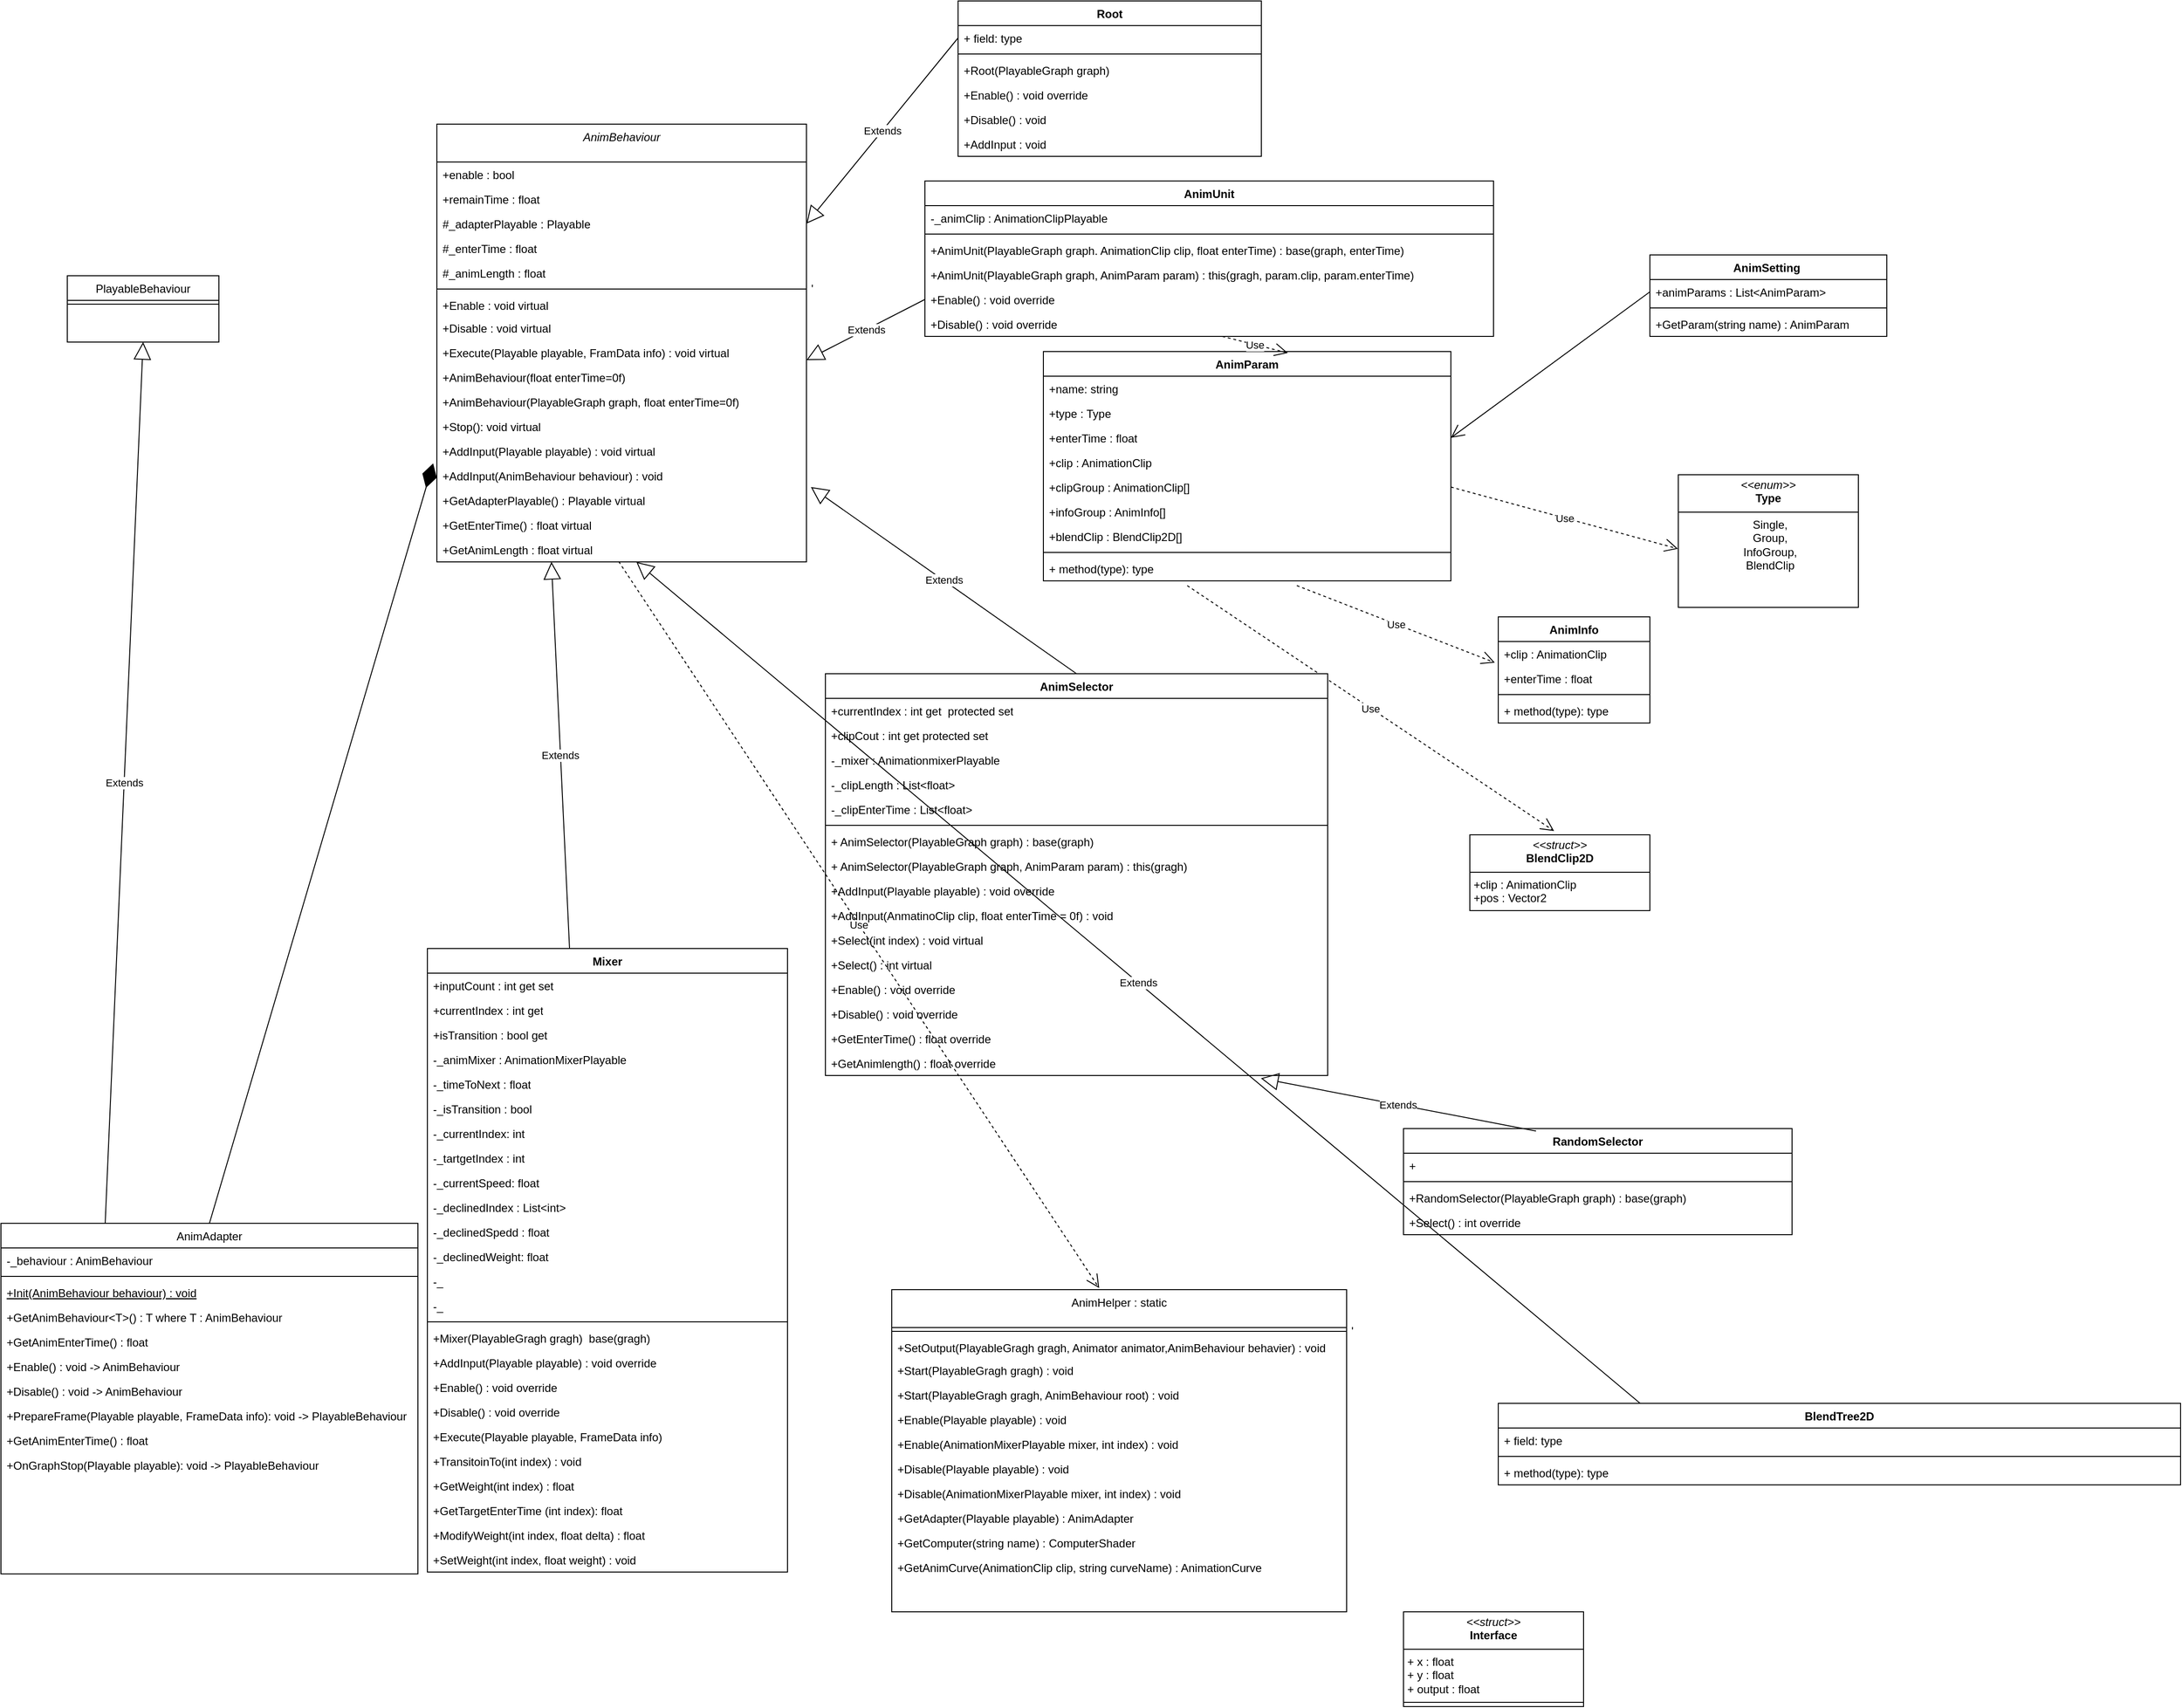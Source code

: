 <mxfile version="26.0.15">
  <diagram id="C5RBs43oDa-KdzZeNtuy" name="Page-1">
    <mxGraphModel dx="1320" dy="943" grid="1" gridSize="10" guides="1" tooltips="1" connect="1" arrows="1" fold="1" page="1" pageScale="1" pageWidth="827" pageHeight="1169" math="0" shadow="0" adaptiveColors="auto">
      <root>
        <mxCell id="WIyWlLk6GJQsqaUBKTNV-0" />
        <mxCell id="WIyWlLk6GJQsqaUBKTNV-1" parent="WIyWlLk6GJQsqaUBKTNV-0" />
        <mxCell id="zkfFHV4jXpPFQw0GAbJ--0" value="AnimBehaviour" style="swimlane;fontStyle=2;align=center;verticalAlign=top;childLayout=stackLayout;horizontal=1;startSize=40;horizontalStack=0;resizeParent=1;resizeLast=0;collapsible=1;marginBottom=0;rounded=0;shadow=0;strokeWidth=1;" parent="WIyWlLk6GJQsqaUBKTNV-1" vertex="1">
          <mxGeometry x="500" y="130" width="390" height="462" as="geometry">
            <mxRectangle x="230" y="140" width="160" height="26" as="alternateBounds" />
          </mxGeometry>
        </mxCell>
        <mxCell id="GBUYpkYhpgL8Z6kxorFF-44" value="+enable : bool" style="text;align=left;verticalAlign=top;spacingLeft=4;spacingRight=4;overflow=hidden;rotatable=0;points=[[0,0.5],[1,0.5]];portConstraint=eastwest;" parent="zkfFHV4jXpPFQw0GAbJ--0" vertex="1">
          <mxGeometry y="40" width="390" height="26" as="geometry" />
        </mxCell>
        <mxCell id="GBUYpkYhpgL8Z6kxorFF-47" value="+remainTime : float" style="text;align=left;verticalAlign=top;spacingLeft=4;spacingRight=4;overflow=hidden;rotatable=0;points=[[0,0.5],[1,0.5]];portConstraint=eastwest;" parent="zkfFHV4jXpPFQw0GAbJ--0" vertex="1">
          <mxGeometry y="66" width="390" height="26" as="geometry" />
        </mxCell>
        <mxCell id="GBUYpkYhpgL8Z6kxorFF-51" value="#_adapterPlayable : Playable" style="text;align=left;verticalAlign=top;spacingLeft=4;spacingRight=4;overflow=hidden;rotatable=0;points=[[0,0.5],[1,0.5]];portConstraint=eastwest;" parent="zkfFHV4jXpPFQw0GAbJ--0" vertex="1">
          <mxGeometry y="92" width="390" height="26" as="geometry" />
        </mxCell>
        <mxCell id="GBUYpkYhpgL8Z6kxorFF-52" value="#_enterTime : float" style="text;align=left;verticalAlign=top;spacingLeft=4;spacingRight=4;overflow=hidden;rotatable=0;points=[[0,0.5],[1,0.5]];portConstraint=eastwest;" parent="zkfFHV4jXpPFQw0GAbJ--0" vertex="1">
          <mxGeometry y="118" width="390" height="26" as="geometry" />
        </mxCell>
        <mxCell id="GBUYpkYhpgL8Z6kxorFF-53" value="#_animLength : float" style="text;align=left;verticalAlign=top;spacingLeft=4;spacingRight=4;overflow=hidden;rotatable=0;points=[[0,0.5],[1,0.5]];portConstraint=eastwest;" parent="zkfFHV4jXpPFQw0GAbJ--0" vertex="1">
          <mxGeometry y="144" width="390" height="26" as="geometry" />
        </mxCell>
        <mxCell id="zkfFHV4jXpPFQw0GAbJ--4" value="&#39;" style="line;html=1;strokeWidth=1;align=left;verticalAlign=middle;spacingTop=-1;spacingLeft=3;spacingRight=3;rotatable=0;labelPosition=right;points=[];portConstraint=eastwest;" parent="zkfFHV4jXpPFQw0GAbJ--0" vertex="1">
          <mxGeometry y="170" width="390" height="8" as="geometry" />
        </mxCell>
        <mxCell id="zkfFHV4jXpPFQw0GAbJ--5" value="+Enable : void virtual&#xa;" style="text;align=left;verticalAlign=top;spacingLeft=4;spacingRight=4;overflow=hidden;rotatable=0;points=[[0,0.5],[1,0.5]];portConstraint=eastwest;" parent="zkfFHV4jXpPFQw0GAbJ--0" vertex="1">
          <mxGeometry y="178" width="390" height="24" as="geometry" />
        </mxCell>
        <mxCell id="GBUYpkYhpgL8Z6kxorFF-0" value="+Disable : void virtual" style="text;align=left;verticalAlign=top;spacingLeft=4;spacingRight=4;overflow=hidden;rotatable=0;points=[[0,0.5],[1,0.5]];portConstraint=eastwest;" parent="zkfFHV4jXpPFQw0GAbJ--0" vertex="1">
          <mxGeometry y="202" width="390" height="26" as="geometry" />
        </mxCell>
        <mxCell id="GBUYpkYhpgL8Z6kxorFF-2" value="+Execute(Playable playable, FramData info) : void virtual" style="text;align=left;verticalAlign=top;spacingLeft=4;spacingRight=4;overflow=hidden;rotatable=0;points=[[0,0.5],[1,0.5]];portConstraint=eastwest;" parent="zkfFHV4jXpPFQw0GAbJ--0" vertex="1">
          <mxGeometry y="228" width="390" height="26" as="geometry" />
        </mxCell>
        <mxCell id="GBUYpkYhpgL8Z6kxorFF-54" value="+AnimBehaviour(float enterTime=0f)" style="text;align=left;verticalAlign=top;spacingLeft=4;spacingRight=4;overflow=hidden;rotatable=0;points=[[0,0.5],[1,0.5]];portConstraint=eastwest;" parent="zkfFHV4jXpPFQw0GAbJ--0" vertex="1">
          <mxGeometry y="254" width="390" height="26" as="geometry" />
        </mxCell>
        <mxCell id="GBUYpkYhpgL8Z6kxorFF-55" value="+AnimBehaviour(PlayableGraph graph, float enterTime=0f)" style="text;align=left;verticalAlign=top;spacingLeft=4;spacingRight=4;overflow=hidden;rotatable=0;points=[[0,0.5],[1,0.5]];portConstraint=eastwest;" parent="zkfFHV4jXpPFQw0GAbJ--0" vertex="1">
          <mxGeometry y="280" width="390" height="26" as="geometry" />
        </mxCell>
        <mxCell id="GBUYpkYhpgL8Z6kxorFF-56" value="+Stop(): void virtual" style="text;align=left;verticalAlign=top;spacingLeft=4;spacingRight=4;overflow=hidden;rotatable=0;points=[[0,0.5],[1,0.5]];portConstraint=eastwest;" parent="zkfFHV4jXpPFQw0GAbJ--0" vertex="1">
          <mxGeometry y="306" width="390" height="26" as="geometry" />
        </mxCell>
        <mxCell id="GBUYpkYhpgL8Z6kxorFF-57" value="+AddInput(Playable playable) : void virtual" style="text;align=left;verticalAlign=top;spacingLeft=4;spacingRight=4;overflow=hidden;rotatable=0;points=[[0,0.5],[1,0.5]];portConstraint=eastwest;" parent="zkfFHV4jXpPFQw0GAbJ--0" vertex="1">
          <mxGeometry y="332" width="390" height="26" as="geometry" />
        </mxCell>
        <mxCell id="GBUYpkYhpgL8Z6kxorFF-64" value="+AddInput(AnimBehaviour behaviour) : void" style="text;align=left;verticalAlign=top;spacingLeft=4;spacingRight=4;overflow=hidden;rotatable=0;points=[[0,0.5],[1,0.5]];portConstraint=eastwest;" parent="zkfFHV4jXpPFQw0GAbJ--0" vertex="1">
          <mxGeometry y="358" width="390" height="26" as="geometry" />
        </mxCell>
        <mxCell id="GBUYpkYhpgL8Z6kxorFF-58" value="+GetAdapterPlayable() : Playable virtual" style="text;align=left;verticalAlign=top;spacingLeft=4;spacingRight=4;overflow=hidden;rotatable=0;points=[[0,0.5],[1,0.5]];portConstraint=eastwest;" parent="zkfFHV4jXpPFQw0GAbJ--0" vertex="1">
          <mxGeometry y="384" width="390" height="26" as="geometry" />
        </mxCell>
        <mxCell id="GBUYpkYhpgL8Z6kxorFF-59" value="+GetEnterTime() : float virtual" style="text;align=left;verticalAlign=top;spacingLeft=4;spacingRight=4;overflow=hidden;rotatable=0;points=[[0,0.5],[1,0.5]];portConstraint=eastwest;" parent="zkfFHV4jXpPFQw0GAbJ--0" vertex="1">
          <mxGeometry y="410" width="390" height="26" as="geometry" />
        </mxCell>
        <mxCell id="GBUYpkYhpgL8Z6kxorFF-62" value="+GetAnimLength : float virtual" style="text;align=left;verticalAlign=top;spacingLeft=4;spacingRight=4;overflow=hidden;rotatable=0;points=[[0,0.5],[1,0.5]];portConstraint=eastwest;" parent="zkfFHV4jXpPFQw0GAbJ--0" vertex="1">
          <mxGeometry y="436" width="390" height="26" as="geometry" />
        </mxCell>
        <mxCell id="zkfFHV4jXpPFQw0GAbJ--6" value="AnimAdapter" style="swimlane;fontStyle=0;align=center;verticalAlign=top;childLayout=stackLayout;horizontal=1;startSize=26;horizontalStack=0;resizeParent=1;resizeLast=0;collapsible=1;marginBottom=0;rounded=0;shadow=0;strokeWidth=1;" parent="WIyWlLk6GJQsqaUBKTNV-1" vertex="1">
          <mxGeometry x="40" y="1290" width="440" height="370" as="geometry">
            <mxRectangle x="150" y="510" width="160" height="26" as="alternateBounds" />
          </mxGeometry>
        </mxCell>
        <mxCell id="zkfFHV4jXpPFQw0GAbJ--8" value="-_behaviour : AnimBehaviour" style="text;align=left;verticalAlign=top;spacingLeft=4;spacingRight=4;overflow=hidden;rotatable=0;points=[[0,0.5],[1,0.5]];portConstraint=eastwest;rounded=0;shadow=0;html=0;" parent="zkfFHV4jXpPFQw0GAbJ--6" vertex="1">
          <mxGeometry y="26" width="440" height="26" as="geometry" />
        </mxCell>
        <mxCell id="zkfFHV4jXpPFQw0GAbJ--9" value="" style="line;html=1;strokeWidth=1;align=left;verticalAlign=middle;spacingTop=-1;spacingLeft=3;spacingRight=3;rotatable=0;labelPosition=right;points=[];portConstraint=eastwest;" parent="zkfFHV4jXpPFQw0GAbJ--6" vertex="1">
          <mxGeometry y="52" width="440" height="8" as="geometry" />
        </mxCell>
        <mxCell id="zkfFHV4jXpPFQw0GAbJ--10" value="+Init(AnimBehaviour behaviour) : void" style="text;align=left;verticalAlign=top;spacingLeft=4;spacingRight=4;overflow=hidden;rotatable=0;points=[[0,0.5],[1,0.5]];portConstraint=eastwest;fontStyle=4" parent="zkfFHV4jXpPFQw0GAbJ--6" vertex="1">
          <mxGeometry y="60" width="440" height="26" as="geometry" />
        </mxCell>
        <mxCell id="zkfFHV4jXpPFQw0GAbJ--11" value="+GetAnimBehaviour&lt;T&gt;() : T where T : AnimBehaviour" style="text;align=left;verticalAlign=top;spacingLeft=4;spacingRight=4;overflow=hidden;rotatable=0;points=[[0,0.5],[1,0.5]];portConstraint=eastwest;" parent="zkfFHV4jXpPFQw0GAbJ--6" vertex="1">
          <mxGeometry y="86" width="440" height="26" as="geometry" />
        </mxCell>
        <mxCell id="GBUYpkYhpgL8Z6kxorFF-34" value="+GetAnimEnterTime() : float" style="text;align=left;verticalAlign=top;spacingLeft=4;spacingRight=4;overflow=hidden;rotatable=0;points=[[0,0.5],[1,0.5]];portConstraint=eastwest;" parent="zkfFHV4jXpPFQw0GAbJ--6" vertex="1">
          <mxGeometry y="112" width="440" height="26" as="geometry" />
        </mxCell>
        <mxCell id="GBUYpkYhpgL8Z6kxorFF-36" value="+Enable() : void -&gt; AnimBehaviour" style="text;align=left;verticalAlign=top;spacingLeft=4;spacingRight=4;overflow=hidden;rotatable=0;points=[[0,0.5],[1,0.5]];portConstraint=eastwest;" parent="zkfFHV4jXpPFQw0GAbJ--6" vertex="1">
          <mxGeometry y="138" width="440" height="26" as="geometry" />
        </mxCell>
        <mxCell id="GBUYpkYhpgL8Z6kxorFF-37" value="+Disable() : void -&gt; AnimBehaviour" style="text;align=left;verticalAlign=top;spacingLeft=4;spacingRight=4;overflow=hidden;rotatable=0;points=[[0,0.5],[1,0.5]];portConstraint=eastwest;" parent="zkfFHV4jXpPFQw0GAbJ--6" vertex="1">
          <mxGeometry y="164" width="440" height="26" as="geometry" />
        </mxCell>
        <mxCell id="GBUYpkYhpgL8Z6kxorFF-38" value="+PrepareFrame(Playable playable, FrameData info): void -&gt; PlayableBehaviour" style="text;align=left;verticalAlign=top;spacingLeft=4;spacingRight=4;overflow=hidden;rotatable=0;points=[[0,0.5],[1,0.5]];portConstraint=eastwest;" parent="zkfFHV4jXpPFQw0GAbJ--6" vertex="1">
          <mxGeometry y="190" width="440" height="26" as="geometry" />
        </mxCell>
        <mxCell id="GBUYpkYhpgL8Z6kxorFF-39" value="+GetAnimEnterTime() : float" style="text;align=left;verticalAlign=top;spacingLeft=4;spacingRight=4;overflow=hidden;rotatable=0;points=[[0,0.5],[1,0.5]];portConstraint=eastwest;" parent="zkfFHV4jXpPFQw0GAbJ--6" vertex="1">
          <mxGeometry y="216" width="440" height="26" as="geometry" />
        </mxCell>
        <mxCell id="GBUYpkYhpgL8Z6kxorFF-43" value="+OnGraphStop(Playable playable): void -&gt; PlayableBehaviour" style="text;align=left;verticalAlign=top;spacingLeft=4;spacingRight=4;overflow=hidden;rotatable=0;points=[[0,0.5],[1,0.5]];portConstraint=eastwest;" parent="zkfFHV4jXpPFQw0GAbJ--6" vertex="1">
          <mxGeometry y="242" width="440" height="26" as="geometry" />
        </mxCell>
        <mxCell id="zkfFHV4jXpPFQw0GAbJ--13" value="PlayableBehaviour" style="swimlane;fontStyle=0;align=center;verticalAlign=top;childLayout=stackLayout;horizontal=1;startSize=26;horizontalStack=0;resizeParent=1;resizeLast=0;collapsible=1;marginBottom=0;rounded=0;shadow=0;strokeWidth=1;" parent="WIyWlLk6GJQsqaUBKTNV-1" vertex="1">
          <mxGeometry x="110" y="290" width="160" height="70" as="geometry">
            <mxRectangle x="340" y="380" width="170" height="26" as="alternateBounds" />
          </mxGeometry>
        </mxCell>
        <mxCell id="zkfFHV4jXpPFQw0GAbJ--15" value="" style="line;html=1;strokeWidth=1;align=left;verticalAlign=middle;spacingTop=-1;spacingLeft=3;spacingRight=3;rotatable=0;labelPosition=right;points=[];portConstraint=eastwest;" parent="zkfFHV4jXpPFQw0GAbJ--13" vertex="1">
          <mxGeometry y="26" width="160" height="8" as="geometry" />
        </mxCell>
        <mxCell id="GBUYpkYhpgL8Z6kxorFF-8" value="Extends" style="endArrow=block;endSize=16;endFill=0;html=1;rounded=0;entryX=0.5;entryY=1;entryDx=0;entryDy=0;exitX=0.25;exitY=0;exitDx=0;exitDy=0;" parent="WIyWlLk6GJQsqaUBKTNV-1" source="zkfFHV4jXpPFQw0GAbJ--6" target="zkfFHV4jXpPFQw0GAbJ--13" edge="1">
          <mxGeometry width="160" relative="1" as="geometry">
            <mxPoint x="150" y="480" as="sourcePoint" />
            <mxPoint x="310" y="480" as="targetPoint" />
          </mxGeometry>
        </mxCell>
        <mxCell id="GBUYpkYhpgL8Z6kxorFF-71" value="AnimHelper : static" style="swimlane;fontStyle=0;align=center;verticalAlign=top;childLayout=stackLayout;horizontal=1;startSize=40;horizontalStack=0;resizeParent=1;resizeLast=0;collapsible=1;marginBottom=0;rounded=0;shadow=0;strokeWidth=1;" parent="WIyWlLk6GJQsqaUBKTNV-1" vertex="1">
          <mxGeometry x="980" y="1360" width="480" height="340" as="geometry">
            <mxRectangle x="230" y="140" width="160" height="26" as="alternateBounds" />
          </mxGeometry>
        </mxCell>
        <mxCell id="GBUYpkYhpgL8Z6kxorFF-77" value="&#39;" style="line;html=1;strokeWidth=1;align=left;verticalAlign=middle;spacingTop=-1;spacingLeft=3;spacingRight=3;rotatable=0;labelPosition=right;points=[];portConstraint=eastwest;" parent="GBUYpkYhpgL8Z6kxorFF-71" vertex="1">
          <mxGeometry y="40" width="480" height="8" as="geometry" />
        </mxCell>
        <mxCell id="GBUYpkYhpgL8Z6kxorFF-78" value="+SetOutput(PlayableGragh gragh, Animator animator,AnimBehaviour behavier) : void" style="text;align=left;verticalAlign=top;spacingLeft=4;spacingRight=4;overflow=hidden;rotatable=0;points=[[0,0.5],[1,0.5]];portConstraint=eastwest;" parent="GBUYpkYhpgL8Z6kxorFF-71" vertex="1">
          <mxGeometry y="48" width="480" height="24" as="geometry" />
        </mxCell>
        <mxCell id="GBUYpkYhpgL8Z6kxorFF-79" value="+Start(PlayableGragh gragh) : void" style="text;align=left;verticalAlign=top;spacingLeft=4;spacingRight=4;overflow=hidden;rotatable=0;points=[[0,0.5],[1,0.5]];portConstraint=eastwest;" parent="GBUYpkYhpgL8Z6kxorFF-71" vertex="1">
          <mxGeometry y="72" width="480" height="26" as="geometry" />
        </mxCell>
        <mxCell id="GBUYpkYhpgL8Z6kxorFF-80" value="+Start(PlayableGragh gragh, AnimBehaviour root) : void" style="text;align=left;verticalAlign=top;spacingLeft=4;spacingRight=4;overflow=hidden;rotatable=0;points=[[0,0.5],[1,0.5]];portConstraint=eastwest;" parent="GBUYpkYhpgL8Z6kxorFF-71" vertex="1">
          <mxGeometry y="98" width="480" height="26" as="geometry" />
        </mxCell>
        <mxCell id="GBUYpkYhpgL8Z6kxorFF-81" value="+Enable(Playable playable) : void" style="text;align=left;verticalAlign=top;spacingLeft=4;spacingRight=4;overflow=hidden;rotatable=0;points=[[0,0.5],[1,0.5]];portConstraint=eastwest;" parent="GBUYpkYhpgL8Z6kxorFF-71" vertex="1">
          <mxGeometry y="124" width="480" height="26" as="geometry" />
        </mxCell>
        <mxCell id="GBUYpkYhpgL8Z6kxorFF-82" value="+Enable(AnimationMixerPlayable mixer, int index) : void" style="text;align=left;verticalAlign=top;spacingLeft=4;spacingRight=4;overflow=hidden;rotatable=0;points=[[0,0.5],[1,0.5]];portConstraint=eastwest;" parent="GBUYpkYhpgL8Z6kxorFF-71" vertex="1">
          <mxGeometry y="150" width="480" height="26" as="geometry" />
        </mxCell>
        <mxCell id="GBUYpkYhpgL8Z6kxorFF-83" value="+Disable(Playable playable) : void" style="text;align=left;verticalAlign=top;spacingLeft=4;spacingRight=4;overflow=hidden;rotatable=0;points=[[0,0.5],[1,0.5]];portConstraint=eastwest;" parent="GBUYpkYhpgL8Z6kxorFF-71" vertex="1">
          <mxGeometry y="176" width="480" height="26" as="geometry" />
        </mxCell>
        <mxCell id="GBUYpkYhpgL8Z6kxorFF-84" value="+Disable(AnimationMixerPlayable mixer, int index) : void" style="text;align=left;verticalAlign=top;spacingLeft=4;spacingRight=4;overflow=hidden;rotatable=0;points=[[0,0.5],[1,0.5]];portConstraint=eastwest;" parent="GBUYpkYhpgL8Z6kxorFF-71" vertex="1">
          <mxGeometry y="202" width="480" height="26" as="geometry" />
        </mxCell>
        <mxCell id="GBUYpkYhpgL8Z6kxorFF-85" value="+GetAdapter(Playable playable) : AnimAdapter" style="text;align=left;verticalAlign=top;spacingLeft=4;spacingRight=4;overflow=hidden;rotatable=0;points=[[0,0.5],[1,0.5]];portConstraint=eastwest;" parent="GBUYpkYhpgL8Z6kxorFF-71" vertex="1">
          <mxGeometry y="228" width="480" height="26" as="geometry" />
        </mxCell>
        <mxCell id="GBUYpkYhpgL8Z6kxorFF-86" value="+GetComputer(string name) : ComputerShader" style="text;align=left;verticalAlign=top;spacingLeft=4;spacingRight=4;overflow=hidden;rotatable=0;points=[[0,0.5],[1,0.5]];portConstraint=eastwest;" parent="GBUYpkYhpgL8Z6kxorFF-71" vertex="1">
          <mxGeometry y="254" width="480" height="26" as="geometry" />
        </mxCell>
        <mxCell id="GBUYpkYhpgL8Z6kxorFF-87" value="+GetAnimCurve(AnimationClip clip, string curveName) : AnimationCurve" style="text;align=left;verticalAlign=top;spacingLeft=4;spacingRight=4;overflow=hidden;rotatable=0;points=[[0,0.5],[1,0.5]];portConstraint=eastwest;" parent="GBUYpkYhpgL8Z6kxorFF-71" vertex="1">
          <mxGeometry y="280" width="480" height="26" as="geometry" />
        </mxCell>
        <mxCell id="GBUYpkYhpgL8Z6kxorFF-89" value="Use" style="endArrow=open;endSize=12;dashed=1;html=1;rounded=0;entryX=0.456;entryY=-0.005;entryDx=0;entryDy=0;entryPerimeter=0;exitX=0.492;exitY=0.984;exitDx=0;exitDy=0;exitPerimeter=0;" parent="WIyWlLk6GJQsqaUBKTNV-1" source="GBUYpkYhpgL8Z6kxorFF-62" target="GBUYpkYhpgL8Z6kxorFF-71" edge="1">
          <mxGeometry width="160" relative="1" as="geometry">
            <mxPoint x="700" y="610" as="sourcePoint" />
            <mxPoint x="860" y="610" as="targetPoint" />
          </mxGeometry>
        </mxCell>
        <mxCell id="GBUYpkYhpgL8Z6kxorFF-92" value="Root" style="swimlane;fontStyle=1;align=center;verticalAlign=top;childLayout=stackLayout;horizontal=1;startSize=26;horizontalStack=0;resizeParent=1;resizeParentMax=0;resizeLast=0;collapsible=1;marginBottom=0;whiteSpace=wrap;html=1;" parent="WIyWlLk6GJQsqaUBKTNV-1" vertex="1">
          <mxGeometry x="1050" width="320" height="164" as="geometry" />
        </mxCell>
        <mxCell id="GBUYpkYhpgL8Z6kxorFF-93" value="+ field: type" style="text;strokeColor=none;fillColor=none;align=left;verticalAlign=top;spacingLeft=4;spacingRight=4;overflow=hidden;rotatable=0;points=[[0,0.5],[1,0.5]];portConstraint=eastwest;whiteSpace=wrap;html=1;" parent="GBUYpkYhpgL8Z6kxorFF-92" vertex="1">
          <mxGeometry y="26" width="320" height="26" as="geometry" />
        </mxCell>
        <mxCell id="GBUYpkYhpgL8Z6kxorFF-94" value="" style="line;strokeWidth=1;fillColor=none;align=left;verticalAlign=middle;spacingTop=-1;spacingLeft=3;spacingRight=3;rotatable=0;labelPosition=right;points=[];portConstraint=eastwest;strokeColor=inherit;" parent="GBUYpkYhpgL8Z6kxorFF-92" vertex="1">
          <mxGeometry y="52" width="320" height="8" as="geometry" />
        </mxCell>
        <mxCell id="GBUYpkYhpgL8Z6kxorFF-95" value="+Root(PlayableGraph graph)" style="text;strokeColor=none;fillColor=none;align=left;verticalAlign=top;spacingLeft=4;spacingRight=4;overflow=hidden;rotatable=0;points=[[0,0.5],[1,0.5]];portConstraint=eastwest;whiteSpace=wrap;html=1;" parent="GBUYpkYhpgL8Z6kxorFF-92" vertex="1">
          <mxGeometry y="60" width="320" height="26" as="geometry" />
        </mxCell>
        <mxCell id="GBUYpkYhpgL8Z6kxorFF-97" value="+Enable() : void override" style="text;strokeColor=none;fillColor=none;align=left;verticalAlign=top;spacingLeft=4;spacingRight=4;overflow=hidden;rotatable=0;points=[[0,0.5],[1,0.5]];portConstraint=eastwest;whiteSpace=wrap;html=1;" parent="GBUYpkYhpgL8Z6kxorFF-92" vertex="1">
          <mxGeometry y="86" width="320" height="26" as="geometry" />
        </mxCell>
        <mxCell id="GBUYpkYhpgL8Z6kxorFF-98" value="+Disable() : void" style="text;strokeColor=none;fillColor=none;align=left;verticalAlign=top;spacingLeft=4;spacingRight=4;overflow=hidden;rotatable=0;points=[[0,0.5],[1,0.5]];portConstraint=eastwest;whiteSpace=wrap;html=1;" parent="GBUYpkYhpgL8Z6kxorFF-92" vertex="1">
          <mxGeometry y="112" width="320" height="26" as="geometry" />
        </mxCell>
        <mxCell id="GBUYpkYhpgL8Z6kxorFF-100" value="+AddInput : void" style="text;strokeColor=none;fillColor=none;align=left;verticalAlign=top;spacingLeft=4;spacingRight=4;overflow=hidden;rotatable=0;points=[[0,0.5],[1,0.5]];portConstraint=eastwest;whiteSpace=wrap;html=1;" parent="GBUYpkYhpgL8Z6kxorFF-92" vertex="1">
          <mxGeometry y="138" width="320" height="26" as="geometry" />
        </mxCell>
        <mxCell id="GBUYpkYhpgL8Z6kxorFF-96" value="Extends" style="endArrow=block;endSize=16;endFill=0;html=1;rounded=0;entryX=1;entryY=0.5;entryDx=0;entryDy=0;exitX=0;exitY=0.5;exitDx=0;exitDy=0;" parent="WIyWlLk6GJQsqaUBKTNV-1" source="GBUYpkYhpgL8Z6kxorFF-93" target="GBUYpkYhpgL8Z6kxorFF-51" edge="1">
          <mxGeometry width="160" relative="1" as="geometry">
            <mxPoint x="1140" y="290" as="sourcePoint" />
            <mxPoint x="1300" y="290" as="targetPoint" />
          </mxGeometry>
        </mxCell>
        <mxCell id="GBUYpkYhpgL8Z6kxorFF-101" value="AnimUnit" style="swimlane;fontStyle=1;align=center;verticalAlign=top;childLayout=stackLayout;horizontal=1;startSize=26;horizontalStack=0;resizeParent=1;resizeParentMax=0;resizeLast=0;collapsible=1;marginBottom=0;whiteSpace=wrap;html=1;" parent="WIyWlLk6GJQsqaUBKTNV-1" vertex="1">
          <mxGeometry x="1015" y="190" width="600" height="164" as="geometry" />
        </mxCell>
        <mxCell id="GBUYpkYhpgL8Z6kxorFF-102" value="-_animClip : AnimationClipPlayable" style="text;strokeColor=none;fillColor=none;align=left;verticalAlign=top;spacingLeft=4;spacingRight=4;overflow=hidden;rotatable=0;points=[[0,0.5],[1,0.5]];portConstraint=eastwest;whiteSpace=wrap;html=1;" parent="GBUYpkYhpgL8Z6kxorFF-101" vertex="1">
          <mxGeometry y="26" width="600" height="26" as="geometry" />
        </mxCell>
        <mxCell id="GBUYpkYhpgL8Z6kxorFF-103" value="" style="line;strokeWidth=1;fillColor=none;align=left;verticalAlign=middle;spacingTop=-1;spacingLeft=3;spacingRight=3;rotatable=0;labelPosition=right;points=[];portConstraint=eastwest;strokeColor=inherit;" parent="GBUYpkYhpgL8Z6kxorFF-101" vertex="1">
          <mxGeometry y="52" width="600" height="8" as="geometry" />
        </mxCell>
        <mxCell id="GBUYpkYhpgL8Z6kxorFF-104" value="+AnimUnit(PlayableGraph graph. AnimationClip clip, float enterTime) : base(graph, enterTime)" style="text;strokeColor=none;fillColor=none;align=left;verticalAlign=top;spacingLeft=4;spacingRight=4;overflow=hidden;rotatable=0;points=[[0,0.5],[1,0.5]];portConstraint=eastwest;whiteSpace=wrap;html=1;" parent="GBUYpkYhpgL8Z6kxorFF-101" vertex="1">
          <mxGeometry y="60" width="600" height="26" as="geometry" />
        </mxCell>
        <mxCell id="GBUYpkYhpgL8Z6kxorFF-106" value="+AnimUnit(PlayableGraph graph, AnimParam param) : this(gragh, param.clip, param.enterTime)" style="text;strokeColor=none;fillColor=none;align=left;verticalAlign=top;spacingLeft=4;spacingRight=4;overflow=hidden;rotatable=0;points=[[0,0.5],[1,0.5]];portConstraint=eastwest;whiteSpace=wrap;html=1;" parent="GBUYpkYhpgL8Z6kxorFF-101" vertex="1">
          <mxGeometry y="86" width="600" height="26" as="geometry" />
        </mxCell>
        <mxCell id="GBUYpkYhpgL8Z6kxorFF-107" value="+Enable() : void override" style="text;strokeColor=none;fillColor=none;align=left;verticalAlign=top;spacingLeft=4;spacingRight=4;overflow=hidden;rotatable=0;points=[[0,0.5],[1,0.5]];portConstraint=eastwest;whiteSpace=wrap;html=1;" parent="GBUYpkYhpgL8Z6kxorFF-101" vertex="1">
          <mxGeometry y="112" width="600" height="26" as="geometry" />
        </mxCell>
        <mxCell id="GBUYpkYhpgL8Z6kxorFF-108" value="+Disable() : void override" style="text;strokeColor=none;fillColor=none;align=left;verticalAlign=top;spacingLeft=4;spacingRight=4;overflow=hidden;rotatable=0;points=[[0,0.5],[1,0.5]];portConstraint=eastwest;whiteSpace=wrap;html=1;" parent="GBUYpkYhpgL8Z6kxorFF-101" vertex="1">
          <mxGeometry y="138" width="600" height="26" as="geometry" />
        </mxCell>
        <mxCell id="GBUYpkYhpgL8Z6kxorFF-105" value="Extends" style="endArrow=block;endSize=16;endFill=0;html=1;rounded=0;entryX=1;entryY=0.5;entryDx=0;entryDy=0;exitX=0;exitY=0.5;exitDx=0;exitDy=0;" parent="WIyWlLk6GJQsqaUBKTNV-1" source="GBUYpkYhpgL8Z6kxorFF-107" edge="1">
          <mxGeometry width="160" relative="1" as="geometry">
            <mxPoint x="1076.0" y="415.0" as="sourcePoint" />
            <mxPoint x="890" y="379.0" as="targetPoint" />
          </mxGeometry>
        </mxCell>
        <mxCell id="GBUYpkYhpgL8Z6kxorFF-109" value="AnimParam" style="swimlane;fontStyle=1;align=center;verticalAlign=top;childLayout=stackLayout;horizontal=1;startSize=26;horizontalStack=0;resizeParent=1;resizeParentMax=0;resizeLast=0;collapsible=1;marginBottom=0;whiteSpace=wrap;html=1;" parent="WIyWlLk6GJQsqaUBKTNV-1" vertex="1">
          <mxGeometry x="1140" y="370" width="430" height="242" as="geometry" />
        </mxCell>
        <mxCell id="GBUYpkYhpgL8Z6kxorFF-110" value="+name: string" style="text;strokeColor=none;fillColor=none;align=left;verticalAlign=top;spacingLeft=4;spacingRight=4;overflow=hidden;rotatable=0;points=[[0,0.5],[1,0.5]];portConstraint=eastwest;whiteSpace=wrap;html=1;" parent="GBUYpkYhpgL8Z6kxorFF-109" vertex="1">
          <mxGeometry y="26" width="430" height="26" as="geometry" />
        </mxCell>
        <mxCell id="GBUYpkYhpgL8Z6kxorFF-113" value="+type : Type" style="text;strokeColor=none;fillColor=none;align=left;verticalAlign=top;spacingLeft=4;spacingRight=4;overflow=hidden;rotatable=0;points=[[0,0.5],[1,0.5]];portConstraint=eastwest;whiteSpace=wrap;html=1;" parent="GBUYpkYhpgL8Z6kxorFF-109" vertex="1">
          <mxGeometry y="52" width="430" height="26" as="geometry" />
        </mxCell>
        <mxCell id="GBUYpkYhpgL8Z6kxorFF-114" value="+enterTime : float" style="text;strokeColor=none;fillColor=none;align=left;verticalAlign=top;spacingLeft=4;spacingRight=4;overflow=hidden;rotatable=0;points=[[0,0.5],[1,0.5]];portConstraint=eastwest;whiteSpace=wrap;html=1;" parent="GBUYpkYhpgL8Z6kxorFF-109" vertex="1">
          <mxGeometry y="78" width="430" height="26" as="geometry" />
        </mxCell>
        <mxCell id="GBUYpkYhpgL8Z6kxorFF-115" value="+clip : AnimationClip" style="text;strokeColor=none;fillColor=none;align=left;verticalAlign=top;spacingLeft=4;spacingRight=4;overflow=hidden;rotatable=0;points=[[0,0.5],[1,0.5]];portConstraint=eastwest;whiteSpace=wrap;html=1;" parent="GBUYpkYhpgL8Z6kxorFF-109" vertex="1">
          <mxGeometry y="104" width="430" height="26" as="geometry" />
        </mxCell>
        <mxCell id="GBUYpkYhpgL8Z6kxorFF-118" value="+clipGroup : AnimationClip[]" style="text;strokeColor=none;fillColor=none;align=left;verticalAlign=top;spacingLeft=4;spacingRight=4;overflow=hidden;rotatable=0;points=[[0,0.5],[1,0.5]];portConstraint=eastwest;whiteSpace=wrap;html=1;" parent="GBUYpkYhpgL8Z6kxorFF-109" vertex="1">
          <mxGeometry y="130" width="430" height="26" as="geometry" />
        </mxCell>
        <mxCell id="GBUYpkYhpgL8Z6kxorFF-119" value="+infoGroup : AnimInfo[]" style="text;strokeColor=none;fillColor=none;align=left;verticalAlign=top;spacingLeft=4;spacingRight=4;overflow=hidden;rotatable=0;points=[[0,0.5],[1,0.5]];portConstraint=eastwest;whiteSpace=wrap;html=1;" parent="GBUYpkYhpgL8Z6kxorFF-109" vertex="1">
          <mxGeometry y="156" width="430" height="26" as="geometry" />
        </mxCell>
        <mxCell id="GBUYpkYhpgL8Z6kxorFF-121" value="+blendClip : BlendClip2D[]" style="text;strokeColor=none;fillColor=none;align=left;verticalAlign=top;spacingLeft=4;spacingRight=4;overflow=hidden;rotatable=0;points=[[0,0.5],[1,0.5]];portConstraint=eastwest;whiteSpace=wrap;html=1;" parent="GBUYpkYhpgL8Z6kxorFF-109" vertex="1">
          <mxGeometry y="182" width="430" height="26" as="geometry" />
        </mxCell>
        <mxCell id="GBUYpkYhpgL8Z6kxorFF-111" value="" style="line;strokeWidth=1;fillColor=none;align=left;verticalAlign=middle;spacingTop=-1;spacingLeft=3;spacingRight=3;rotatable=0;labelPosition=right;points=[];portConstraint=eastwest;strokeColor=inherit;" parent="GBUYpkYhpgL8Z6kxorFF-109" vertex="1">
          <mxGeometry y="208" width="430" height="8" as="geometry" />
        </mxCell>
        <mxCell id="GBUYpkYhpgL8Z6kxorFF-112" value="+ method(type): type" style="text;strokeColor=none;fillColor=none;align=left;verticalAlign=top;spacingLeft=4;spacingRight=4;overflow=hidden;rotatable=0;points=[[0,0.5],[1,0.5]];portConstraint=eastwest;whiteSpace=wrap;html=1;" parent="GBUYpkYhpgL8Z6kxorFF-109" vertex="1">
          <mxGeometry y="216" width="430" height="26" as="geometry" />
        </mxCell>
        <mxCell id="GBUYpkYhpgL8Z6kxorFF-122" value="Use" style="endArrow=open;endSize=12;dashed=1;html=1;rounded=0;entryX=0.6;entryY=0.006;entryDx=0;entryDy=0;entryPerimeter=0;exitX=0.523;exitY=1;exitDx=0;exitDy=0;exitPerimeter=0;" parent="WIyWlLk6GJQsqaUBKTNV-1" source="GBUYpkYhpgL8Z6kxorFF-108" target="GBUYpkYhpgL8Z6kxorFF-109" edge="1">
          <mxGeometry width="160" relative="1" as="geometry">
            <mxPoint x="1360" y="530" as="sourcePoint" />
            <mxPoint x="1540" y="760" as="targetPoint" />
          </mxGeometry>
        </mxCell>
        <mxCell id="GBUYpkYhpgL8Z6kxorFF-123" value="" style="endArrow=diamondThin;endFill=1;endSize=24;html=1;rounded=0;entryX=-0.01;entryY=0;entryDx=0;entryDy=0;entryPerimeter=0;exitX=0.5;exitY=0;exitDx=0;exitDy=0;" parent="WIyWlLk6GJQsqaUBKTNV-1" source="zkfFHV4jXpPFQw0GAbJ--6" target="GBUYpkYhpgL8Z6kxorFF-64" edge="1">
          <mxGeometry width="160" relative="1" as="geometry">
            <mxPoint x="280" y="1230" as="sourcePoint" />
            <mxPoint x="440" y="1230" as="targetPoint" />
          </mxGeometry>
        </mxCell>
        <mxCell id="GBUYpkYhpgL8Z6kxorFF-133" value="&lt;p style=&quot;margin:0px;margin-top:4px;text-align:center;&quot;&gt;&lt;i&gt;&amp;lt;&amp;lt;enum&amp;gt;&amp;gt;&lt;/i&gt;&lt;br&gt;&lt;b&gt;Type&lt;/b&gt;&lt;/p&gt;&lt;hr size=&quot;1&quot; style=&quot;border-style:solid;&quot;&gt;&lt;p style=&quot;text-align: center; margin: 0px 0px 0px 4px;&quot;&gt;Single,&lt;/p&gt;&lt;p style=&quot;text-align: center; margin: 0px 0px 0px 4px;&quot;&gt;Group,&lt;/p&gt;&lt;p style=&quot;text-align: center; margin: 0px 0px 0px 4px;&quot;&gt;InfoGroup,&lt;/p&gt;&lt;p style=&quot;text-align: center; margin: 0px 0px 0px 4px;&quot;&gt;BlendClip&lt;/p&gt;" style="verticalAlign=top;align=left;overflow=fill;html=1;whiteSpace=wrap;" parent="WIyWlLk6GJQsqaUBKTNV-1" vertex="1">
          <mxGeometry x="1810" y="500" width="190" height="140" as="geometry" />
        </mxCell>
        <mxCell id="GBUYpkYhpgL8Z6kxorFF-134" value="Use" style="endArrow=open;endSize=12;dashed=1;html=1;rounded=0;entryX=-0.002;entryY=0.558;entryDx=0;entryDy=0;entryPerimeter=0;exitX=1;exitY=0.5;exitDx=0;exitDy=0;" parent="WIyWlLk6GJQsqaUBKTNV-1" target="GBUYpkYhpgL8Z6kxorFF-133" edge="1" source="GBUYpkYhpgL8Z6kxorFF-118">
          <mxGeometry width="160" relative="1" as="geometry">
            <mxPoint x="1510" y="780" as="sourcePoint" />
            <mxPoint x="1670" y="780" as="targetPoint" />
          </mxGeometry>
        </mxCell>
        <mxCell id="GBUYpkYhpgL8Z6kxorFF-139" value="AnimInfo" style="swimlane;fontStyle=1;align=center;verticalAlign=top;childLayout=stackLayout;horizontal=1;startSize=26;horizontalStack=0;resizeParent=1;resizeParentMax=0;resizeLast=0;collapsible=1;marginBottom=0;whiteSpace=wrap;html=1;" parent="WIyWlLk6GJQsqaUBKTNV-1" vertex="1">
          <mxGeometry x="1620" y="650" width="160" height="112" as="geometry" />
        </mxCell>
        <mxCell id="GBUYpkYhpgL8Z6kxorFF-140" value="+clip : AnimationClip" style="text;strokeColor=none;fillColor=none;align=left;verticalAlign=top;spacingLeft=4;spacingRight=4;overflow=hidden;rotatable=0;points=[[0,0.5],[1,0.5]];portConstraint=eastwest;whiteSpace=wrap;html=1;" parent="GBUYpkYhpgL8Z6kxorFF-139" vertex="1">
          <mxGeometry y="26" width="160" height="26" as="geometry" />
        </mxCell>
        <mxCell id="GBUYpkYhpgL8Z6kxorFF-143" value="+enterTime : float" style="text;strokeColor=none;fillColor=none;align=left;verticalAlign=top;spacingLeft=4;spacingRight=4;overflow=hidden;rotatable=0;points=[[0,0.5],[1,0.5]];portConstraint=eastwest;whiteSpace=wrap;html=1;" parent="GBUYpkYhpgL8Z6kxorFF-139" vertex="1">
          <mxGeometry y="52" width="160" height="26" as="geometry" />
        </mxCell>
        <mxCell id="GBUYpkYhpgL8Z6kxorFF-141" value="" style="line;strokeWidth=1;fillColor=none;align=left;verticalAlign=middle;spacingTop=-1;spacingLeft=3;spacingRight=3;rotatable=0;labelPosition=right;points=[];portConstraint=eastwest;strokeColor=inherit;" parent="GBUYpkYhpgL8Z6kxorFF-139" vertex="1">
          <mxGeometry y="78" width="160" height="8" as="geometry" />
        </mxCell>
        <mxCell id="GBUYpkYhpgL8Z6kxorFF-142" value="+ method(type): type" style="text;strokeColor=none;fillColor=none;align=left;verticalAlign=top;spacingLeft=4;spacingRight=4;overflow=hidden;rotatable=0;points=[[0,0.5],[1,0.5]];portConstraint=eastwest;whiteSpace=wrap;html=1;" parent="GBUYpkYhpgL8Z6kxorFF-139" vertex="1">
          <mxGeometry y="86" width="160" height="26" as="geometry" />
        </mxCell>
        <mxCell id="GBUYpkYhpgL8Z6kxorFF-144" value="Use" style="endArrow=open;endSize=12;dashed=1;html=1;rounded=0;entryX=-0.023;entryY=0.856;entryDx=0;entryDy=0;entryPerimeter=0;exitX=0.622;exitY=1.192;exitDx=0;exitDy=0;exitPerimeter=0;" parent="WIyWlLk6GJQsqaUBKTNV-1" source="GBUYpkYhpgL8Z6kxorFF-112" target="GBUYpkYhpgL8Z6kxorFF-140" edge="1">
          <mxGeometry width="160" relative="1" as="geometry">
            <mxPoint x="1310" y="880" as="sourcePoint" />
            <mxPoint x="1470" y="880" as="targetPoint" />
          </mxGeometry>
        </mxCell>
        <mxCell id="GBUYpkYhpgL8Z6kxorFF-145" value="AnimSetting&amp;nbsp;" style="swimlane;fontStyle=1;align=center;verticalAlign=top;childLayout=stackLayout;horizontal=1;startSize=26;horizontalStack=0;resizeParent=1;resizeParentMax=0;resizeLast=0;collapsible=1;marginBottom=0;whiteSpace=wrap;html=1;" parent="WIyWlLk6GJQsqaUBKTNV-1" vertex="1">
          <mxGeometry x="1780" y="268" width="250" height="86" as="geometry" />
        </mxCell>
        <mxCell id="GBUYpkYhpgL8Z6kxorFF-146" value="+animParams : List&amp;lt;AnimParam&amp;gt;" style="text;strokeColor=none;fillColor=none;align=left;verticalAlign=top;spacingLeft=4;spacingRight=4;overflow=hidden;rotatable=0;points=[[0,0.5],[1,0.5]];portConstraint=eastwest;whiteSpace=wrap;html=1;" parent="GBUYpkYhpgL8Z6kxorFF-145" vertex="1">
          <mxGeometry y="26" width="250" height="26" as="geometry" />
        </mxCell>
        <mxCell id="GBUYpkYhpgL8Z6kxorFF-147" value="" style="line;strokeWidth=1;fillColor=none;align=left;verticalAlign=middle;spacingTop=-1;spacingLeft=3;spacingRight=3;rotatable=0;labelPosition=right;points=[];portConstraint=eastwest;strokeColor=inherit;" parent="GBUYpkYhpgL8Z6kxorFF-145" vertex="1">
          <mxGeometry y="52" width="250" height="8" as="geometry" />
        </mxCell>
        <mxCell id="GBUYpkYhpgL8Z6kxorFF-148" value="+GetParam(string name) : AnimParam" style="text;strokeColor=none;fillColor=none;align=left;verticalAlign=top;spacingLeft=4;spacingRight=4;overflow=hidden;rotatable=0;points=[[0,0.5],[1,0.5]];portConstraint=eastwest;whiteSpace=wrap;html=1;" parent="GBUYpkYhpgL8Z6kxorFF-145" vertex="1">
          <mxGeometry y="60" width="250" height="26" as="geometry" />
        </mxCell>
        <mxCell id="GBUYpkYhpgL8Z6kxorFF-149" value="" style="endArrow=open;endFill=1;endSize=12;html=1;rounded=0;exitX=0;exitY=0.5;exitDx=0;exitDy=0;entryX=1;entryY=0.5;entryDx=0;entryDy=0;" parent="WIyWlLk6GJQsqaUBKTNV-1" edge="1" target="GBUYpkYhpgL8Z6kxorFF-114" source="GBUYpkYhpgL8Z6kxorFF-146">
          <mxGeometry width="160" relative="1" as="geometry">
            <mxPoint x="1670" y="510" as="sourcePoint" />
            <mxPoint x="1510" y="640" as="targetPoint" />
          </mxGeometry>
        </mxCell>
        <mxCell id="GBUYpkYhpgL8Z6kxorFF-151" value="&lt;p style=&quot;margin:0px;margin-top:4px;text-align:center;&quot;&gt;&lt;i&gt;&amp;lt;&amp;lt;struct&amp;gt;&amp;gt;&lt;/i&gt;&lt;br&gt;&lt;b&gt;BlendClip2D&lt;/b&gt;&lt;/p&gt;&lt;hr size=&quot;1&quot; style=&quot;border-style:solid;&quot;&gt;&lt;p style=&quot;margin:0px;margin-left:4px;&quot;&gt;+clip : AnimationClip&lt;/p&gt;&lt;p style=&quot;margin:0px;margin-left:4px;&quot;&gt;+pos : Vector2&lt;/p&gt;&lt;hr size=&quot;1&quot; style=&quot;border-style:solid;&quot;&gt;&lt;p style=&quot;margin:0px;margin-left:4px;&quot;&gt;&lt;br&gt;&lt;/p&gt;" style="verticalAlign=top;align=left;overflow=fill;html=1;whiteSpace=wrap;" parent="WIyWlLk6GJQsqaUBKTNV-1" vertex="1">
          <mxGeometry x="1590" y="880" width="190" height="80" as="geometry" />
        </mxCell>
        <mxCell id="GBUYpkYhpgL8Z6kxorFF-152" value="Use" style="endArrow=open;endSize=12;dashed=1;html=1;rounded=0;entryX=0.468;entryY=-0.05;entryDx=0;entryDy=0;entryPerimeter=0;exitX=0.353;exitY=1.192;exitDx=0;exitDy=0;exitPerimeter=0;" parent="WIyWlLk6GJQsqaUBKTNV-1" source="GBUYpkYhpgL8Z6kxorFF-112" target="GBUYpkYhpgL8Z6kxorFF-151" edge="1">
          <mxGeometry width="160" relative="1" as="geometry">
            <mxPoint x="1170" y="900" as="sourcePoint" />
            <mxPoint x="1330" y="900" as="targetPoint" />
          </mxGeometry>
        </mxCell>
        <mxCell id="GBUYpkYhpgL8Z6kxorFF-153" value="Mixer" style="swimlane;fontStyle=1;align=center;verticalAlign=top;childLayout=stackLayout;horizontal=1;startSize=26;horizontalStack=0;resizeParent=1;resizeParentMax=0;resizeLast=0;collapsible=1;marginBottom=0;whiteSpace=wrap;html=1;" parent="WIyWlLk6GJQsqaUBKTNV-1" vertex="1">
          <mxGeometry x="490" y="1000" width="380" height="658" as="geometry" />
        </mxCell>
        <mxCell id="GBUYpkYhpgL8Z6kxorFF-154" value="+inputCount : int get set" style="text;strokeColor=none;fillColor=none;align=left;verticalAlign=top;spacingLeft=4;spacingRight=4;overflow=hidden;rotatable=0;points=[[0,0.5],[1,0.5]];portConstraint=eastwest;whiteSpace=wrap;html=1;" parent="GBUYpkYhpgL8Z6kxorFF-153" vertex="1">
          <mxGeometry y="26" width="380" height="26" as="geometry" />
        </mxCell>
        <mxCell id="GBUYpkYhpgL8Z6kxorFF-158" value="+currentIndex : int get" style="text;strokeColor=none;fillColor=none;align=left;verticalAlign=top;spacingLeft=4;spacingRight=4;overflow=hidden;rotatable=0;points=[[0,0.5],[1,0.5]];portConstraint=eastwest;whiteSpace=wrap;html=1;" parent="GBUYpkYhpgL8Z6kxorFF-153" vertex="1">
          <mxGeometry y="52" width="380" height="26" as="geometry" />
        </mxCell>
        <mxCell id="Jkyj7SR3gBLGh3mX16K4-0" value="+isTransition : bool get" style="text;strokeColor=none;fillColor=none;align=left;verticalAlign=top;spacingLeft=4;spacingRight=4;overflow=hidden;rotatable=0;points=[[0,0.5],[1,0.5]];portConstraint=eastwest;whiteSpace=wrap;html=1;" vertex="1" parent="GBUYpkYhpgL8Z6kxorFF-153">
          <mxGeometry y="78" width="380" height="26" as="geometry" />
        </mxCell>
        <mxCell id="Jkyj7SR3gBLGh3mX16K4-2" value="-_animMixer : AnimationMixerPlayable" style="text;strokeColor=none;fillColor=none;align=left;verticalAlign=top;spacingLeft=4;spacingRight=4;overflow=hidden;rotatable=0;points=[[0,0.5],[1,0.5]];portConstraint=eastwest;whiteSpace=wrap;html=1;" vertex="1" parent="GBUYpkYhpgL8Z6kxorFF-153">
          <mxGeometry y="104" width="380" height="26" as="geometry" />
        </mxCell>
        <mxCell id="Jkyj7SR3gBLGh3mX16K4-7" value="-_timeToNext : float" style="text;strokeColor=none;fillColor=none;align=left;verticalAlign=top;spacingLeft=4;spacingRight=4;overflow=hidden;rotatable=0;points=[[0,0.5],[1,0.5]];portConstraint=eastwest;whiteSpace=wrap;html=1;" vertex="1" parent="GBUYpkYhpgL8Z6kxorFF-153">
          <mxGeometry y="130" width="380" height="26" as="geometry" />
        </mxCell>
        <mxCell id="Jkyj7SR3gBLGh3mX16K4-11" value="-_isTransition : bool" style="text;strokeColor=none;fillColor=none;align=left;verticalAlign=top;spacingLeft=4;spacingRight=4;overflow=hidden;rotatable=0;points=[[0,0.5],[1,0.5]];portConstraint=eastwest;whiteSpace=wrap;html=1;" vertex="1" parent="GBUYpkYhpgL8Z6kxorFF-153">
          <mxGeometry y="156" width="380" height="26" as="geometry" />
        </mxCell>
        <mxCell id="Jkyj7SR3gBLGh3mX16K4-22" value="-_currentIndex: int" style="text;strokeColor=none;fillColor=none;align=left;verticalAlign=top;spacingLeft=4;spacingRight=4;overflow=hidden;rotatable=0;points=[[0,0.5],[1,0.5]];portConstraint=eastwest;whiteSpace=wrap;html=1;" vertex="1" parent="GBUYpkYhpgL8Z6kxorFF-153">
          <mxGeometry y="182" width="380" height="26" as="geometry" />
        </mxCell>
        <mxCell id="Jkyj7SR3gBLGh3mX16K4-23" value="-_tartgetIndex : int" style="text;strokeColor=none;fillColor=none;align=left;verticalAlign=top;spacingLeft=4;spacingRight=4;overflow=hidden;rotatable=0;points=[[0,0.5],[1,0.5]];portConstraint=eastwest;whiteSpace=wrap;html=1;" vertex="1" parent="GBUYpkYhpgL8Z6kxorFF-153">
          <mxGeometry y="208" width="380" height="26" as="geometry" />
        </mxCell>
        <mxCell id="Jkyj7SR3gBLGh3mX16K4-24" value="-_currentSpeed: float" style="text;strokeColor=none;fillColor=none;align=left;verticalAlign=top;spacingLeft=4;spacingRight=4;overflow=hidden;rotatable=0;points=[[0,0.5],[1,0.5]];portConstraint=eastwest;whiteSpace=wrap;html=1;" vertex="1" parent="GBUYpkYhpgL8Z6kxorFF-153">
          <mxGeometry y="234" width="380" height="26" as="geometry" />
        </mxCell>
        <mxCell id="Jkyj7SR3gBLGh3mX16K4-25" value="-_declinedIndex : List&amp;lt;int&amp;gt;" style="text;strokeColor=none;fillColor=none;align=left;verticalAlign=top;spacingLeft=4;spacingRight=4;overflow=hidden;rotatable=0;points=[[0,0.5],[1,0.5]];portConstraint=eastwest;whiteSpace=wrap;html=1;" vertex="1" parent="GBUYpkYhpgL8Z6kxorFF-153">
          <mxGeometry y="260" width="380" height="26" as="geometry" />
        </mxCell>
        <mxCell id="Jkyj7SR3gBLGh3mX16K4-26" value="-_declinedSpedd : float" style="text;strokeColor=none;fillColor=none;align=left;verticalAlign=top;spacingLeft=4;spacingRight=4;overflow=hidden;rotatable=0;points=[[0,0.5],[1,0.5]];portConstraint=eastwest;whiteSpace=wrap;html=1;" vertex="1" parent="GBUYpkYhpgL8Z6kxorFF-153">
          <mxGeometry y="286" width="380" height="26" as="geometry" />
        </mxCell>
        <mxCell id="Jkyj7SR3gBLGh3mX16K4-30" value="-_declinedWeight: float" style="text;strokeColor=none;fillColor=none;align=left;verticalAlign=top;spacingLeft=4;spacingRight=4;overflow=hidden;rotatable=0;points=[[0,0.5],[1,0.5]];portConstraint=eastwest;whiteSpace=wrap;html=1;" vertex="1" parent="GBUYpkYhpgL8Z6kxorFF-153">
          <mxGeometry y="312" width="380" height="26" as="geometry" />
        </mxCell>
        <mxCell id="Jkyj7SR3gBLGh3mX16K4-31" value="-_" style="text;strokeColor=none;fillColor=none;align=left;verticalAlign=top;spacingLeft=4;spacingRight=4;overflow=hidden;rotatable=0;points=[[0,0.5],[1,0.5]];portConstraint=eastwest;whiteSpace=wrap;html=1;" vertex="1" parent="GBUYpkYhpgL8Z6kxorFF-153">
          <mxGeometry y="338" width="380" height="26" as="geometry" />
        </mxCell>
        <mxCell id="Jkyj7SR3gBLGh3mX16K4-33" value="-_" style="text;strokeColor=none;fillColor=none;align=left;verticalAlign=top;spacingLeft=4;spacingRight=4;overflow=hidden;rotatable=0;points=[[0,0.5],[1,0.5]];portConstraint=eastwest;whiteSpace=wrap;html=1;" vertex="1" parent="GBUYpkYhpgL8Z6kxorFF-153">
          <mxGeometry y="364" width="380" height="26" as="geometry" />
        </mxCell>
        <mxCell id="GBUYpkYhpgL8Z6kxorFF-155" value="" style="line;strokeWidth=1;fillColor=none;align=left;verticalAlign=middle;spacingTop=-1;spacingLeft=3;spacingRight=3;rotatable=0;labelPosition=right;points=[];portConstraint=eastwest;strokeColor=inherit;" parent="GBUYpkYhpgL8Z6kxorFF-153" vertex="1">
          <mxGeometry y="390" width="380" height="8" as="geometry" />
        </mxCell>
        <mxCell id="GBUYpkYhpgL8Z6kxorFF-156" value="+Mixer(PlayableGragh gragh)&amp;nbsp; base(gragh)" style="text;strokeColor=none;fillColor=none;align=left;verticalAlign=top;spacingLeft=4;spacingRight=4;overflow=hidden;rotatable=0;points=[[0,0.5],[1,0.5]];portConstraint=eastwest;whiteSpace=wrap;html=1;" parent="GBUYpkYhpgL8Z6kxorFF-153" vertex="1">
          <mxGeometry y="398" width="380" height="26" as="geometry" />
        </mxCell>
        <mxCell id="Jkyj7SR3gBLGh3mX16K4-34" value="+AddInput(Playable playable) : void override" style="text;strokeColor=none;fillColor=none;align=left;verticalAlign=top;spacingLeft=4;spacingRight=4;overflow=hidden;rotatable=0;points=[[0,0.5],[1,0.5]];portConstraint=eastwest;whiteSpace=wrap;html=1;" vertex="1" parent="GBUYpkYhpgL8Z6kxorFF-153">
          <mxGeometry y="424" width="380" height="26" as="geometry" />
        </mxCell>
        <mxCell id="Jkyj7SR3gBLGh3mX16K4-35" value="+Enable() : void override" style="text;strokeColor=none;fillColor=none;align=left;verticalAlign=top;spacingLeft=4;spacingRight=4;overflow=hidden;rotatable=0;points=[[0,0.5],[1,0.5]];portConstraint=eastwest;whiteSpace=wrap;html=1;" vertex="1" parent="GBUYpkYhpgL8Z6kxorFF-153">
          <mxGeometry y="450" width="380" height="26" as="geometry" />
        </mxCell>
        <mxCell id="Jkyj7SR3gBLGh3mX16K4-36" value="+Disable() : void override" style="text;strokeColor=none;fillColor=none;align=left;verticalAlign=top;spacingLeft=4;spacingRight=4;overflow=hidden;rotatable=0;points=[[0,0.5],[1,0.5]];portConstraint=eastwest;whiteSpace=wrap;html=1;" vertex="1" parent="GBUYpkYhpgL8Z6kxorFF-153">
          <mxGeometry y="476" width="380" height="26" as="geometry" />
        </mxCell>
        <mxCell id="Jkyj7SR3gBLGh3mX16K4-37" value="+Execute(Playable playable, FrameData info)" style="text;strokeColor=none;fillColor=none;align=left;verticalAlign=top;spacingLeft=4;spacingRight=4;overflow=hidden;rotatable=0;points=[[0,0.5],[1,0.5]];portConstraint=eastwest;whiteSpace=wrap;html=1;" vertex="1" parent="GBUYpkYhpgL8Z6kxorFF-153">
          <mxGeometry y="502" width="380" height="26" as="geometry" />
        </mxCell>
        <mxCell id="Jkyj7SR3gBLGh3mX16K4-38" value="+TransitoinTo(int index) : void" style="text;strokeColor=none;fillColor=none;align=left;verticalAlign=top;spacingLeft=4;spacingRight=4;overflow=hidden;rotatable=0;points=[[0,0.5],[1,0.5]];portConstraint=eastwest;whiteSpace=wrap;html=1;" vertex="1" parent="GBUYpkYhpgL8Z6kxorFF-153">
          <mxGeometry y="528" width="380" height="26" as="geometry" />
        </mxCell>
        <mxCell id="Jkyj7SR3gBLGh3mX16K4-39" value="+GetWeight(int index) : float" style="text;strokeColor=none;fillColor=none;align=left;verticalAlign=top;spacingLeft=4;spacingRight=4;overflow=hidden;rotatable=0;points=[[0,0.5],[1,0.5]];portConstraint=eastwest;whiteSpace=wrap;html=1;" vertex="1" parent="GBUYpkYhpgL8Z6kxorFF-153">
          <mxGeometry y="554" width="380" height="26" as="geometry" />
        </mxCell>
        <mxCell id="Jkyj7SR3gBLGh3mX16K4-41" value="+GetTargetEnterTime (int index): float" style="text;strokeColor=none;fillColor=none;align=left;verticalAlign=top;spacingLeft=4;spacingRight=4;overflow=hidden;rotatable=0;points=[[0,0.5],[1,0.5]];portConstraint=eastwest;whiteSpace=wrap;html=1;" vertex="1" parent="GBUYpkYhpgL8Z6kxorFF-153">
          <mxGeometry y="580" width="380" height="26" as="geometry" />
        </mxCell>
        <mxCell id="Jkyj7SR3gBLGh3mX16K4-44" value="+ModifyWeight(int index, float delta) : float" style="text;strokeColor=none;fillColor=none;align=left;verticalAlign=top;spacingLeft=4;spacingRight=4;overflow=hidden;rotatable=0;points=[[0,0.5],[1,0.5]];portConstraint=eastwest;whiteSpace=wrap;html=1;" vertex="1" parent="GBUYpkYhpgL8Z6kxorFF-153">
          <mxGeometry y="606" width="380" height="26" as="geometry" />
        </mxCell>
        <mxCell id="Jkyj7SR3gBLGh3mX16K4-47" value="+SetWeight(int index, float weight) : void" style="text;strokeColor=none;fillColor=none;align=left;verticalAlign=top;spacingLeft=4;spacingRight=4;overflow=hidden;rotatable=0;points=[[0,0.5],[1,0.5]];portConstraint=eastwest;whiteSpace=wrap;html=1;" vertex="1" parent="GBUYpkYhpgL8Z6kxorFF-153">
          <mxGeometry y="632" width="380" height="26" as="geometry" />
        </mxCell>
        <mxCell id="GBUYpkYhpgL8Z6kxorFF-157" value="Extends" style="endArrow=block;endSize=16;endFill=0;html=1;rounded=0;entryX=0.31;entryY=1;entryDx=0;entryDy=0;entryPerimeter=0;" parent="WIyWlLk6GJQsqaUBKTNV-1" target="GBUYpkYhpgL8Z6kxorFF-62" edge="1">
          <mxGeometry width="160" relative="1" as="geometry">
            <mxPoint x="640" y="1000" as="sourcePoint" />
            <mxPoint x="640" y="900" as="targetPoint" />
          </mxGeometry>
        </mxCell>
        <mxCell id="Jkyj7SR3gBLGh3mX16K4-49" value="AnimSelector" style="swimlane;fontStyle=1;align=center;verticalAlign=top;childLayout=stackLayout;horizontal=1;startSize=26;horizontalStack=0;resizeParent=1;resizeParentMax=0;resizeLast=0;collapsible=1;marginBottom=0;whiteSpace=wrap;html=1;" vertex="1" parent="WIyWlLk6GJQsqaUBKTNV-1">
          <mxGeometry x="910" y="710" width="530" height="424" as="geometry" />
        </mxCell>
        <mxCell id="Jkyj7SR3gBLGh3mX16K4-50" value="+currentIndex : int get&amp;nbsp; protected set" style="text;strokeColor=none;fillColor=none;align=left;verticalAlign=top;spacingLeft=4;spacingRight=4;overflow=hidden;rotatable=0;points=[[0,0.5],[1,0.5]];portConstraint=eastwest;whiteSpace=wrap;html=1;" vertex="1" parent="Jkyj7SR3gBLGh3mX16K4-49">
          <mxGeometry y="26" width="530" height="26" as="geometry" />
        </mxCell>
        <mxCell id="Jkyj7SR3gBLGh3mX16K4-54" value="+clipCout : int get protected set" style="text;strokeColor=none;fillColor=none;align=left;verticalAlign=top;spacingLeft=4;spacingRight=4;overflow=hidden;rotatable=0;points=[[0,0.5],[1,0.5]];portConstraint=eastwest;whiteSpace=wrap;html=1;" vertex="1" parent="Jkyj7SR3gBLGh3mX16K4-49">
          <mxGeometry y="52" width="530" height="26" as="geometry" />
        </mxCell>
        <mxCell id="Jkyj7SR3gBLGh3mX16K4-55" value="-_mixer : AnimationmixerPlayable" style="text;strokeColor=none;fillColor=none;align=left;verticalAlign=top;spacingLeft=4;spacingRight=4;overflow=hidden;rotatable=0;points=[[0,0.5],[1,0.5]];portConstraint=eastwest;whiteSpace=wrap;html=1;" vertex="1" parent="Jkyj7SR3gBLGh3mX16K4-49">
          <mxGeometry y="78" width="530" height="26" as="geometry" />
        </mxCell>
        <mxCell id="Jkyj7SR3gBLGh3mX16K4-56" value="-_clipLength : List&amp;lt;float&amp;gt;" style="text;strokeColor=none;fillColor=none;align=left;verticalAlign=top;spacingLeft=4;spacingRight=4;overflow=hidden;rotatable=0;points=[[0,0.5],[1,0.5]];portConstraint=eastwest;whiteSpace=wrap;html=1;" vertex="1" parent="Jkyj7SR3gBLGh3mX16K4-49">
          <mxGeometry y="104" width="530" height="26" as="geometry" />
        </mxCell>
        <mxCell id="Jkyj7SR3gBLGh3mX16K4-57" value="-_clipEnterTime : List&amp;lt;float&amp;gt;" style="text;strokeColor=none;fillColor=none;align=left;verticalAlign=top;spacingLeft=4;spacingRight=4;overflow=hidden;rotatable=0;points=[[0,0.5],[1,0.5]];portConstraint=eastwest;whiteSpace=wrap;html=1;" vertex="1" parent="Jkyj7SR3gBLGh3mX16K4-49">
          <mxGeometry y="130" width="530" height="26" as="geometry" />
        </mxCell>
        <mxCell id="Jkyj7SR3gBLGh3mX16K4-51" value="" style="line;strokeWidth=1;fillColor=none;align=left;verticalAlign=middle;spacingTop=-1;spacingLeft=3;spacingRight=3;rotatable=0;labelPosition=right;points=[];portConstraint=eastwest;strokeColor=inherit;" vertex="1" parent="Jkyj7SR3gBLGh3mX16K4-49">
          <mxGeometry y="156" width="530" height="8" as="geometry" />
        </mxCell>
        <mxCell id="Jkyj7SR3gBLGh3mX16K4-52" value="+ AnimSelector(PlayableGraph graph) : base(graph)" style="text;strokeColor=none;fillColor=none;align=left;verticalAlign=top;spacingLeft=4;spacingRight=4;overflow=hidden;rotatable=0;points=[[0,0.5],[1,0.5]];portConstraint=eastwest;whiteSpace=wrap;html=1;" vertex="1" parent="Jkyj7SR3gBLGh3mX16K4-49">
          <mxGeometry y="164" width="530" height="26" as="geometry" />
        </mxCell>
        <mxCell id="Jkyj7SR3gBLGh3mX16K4-58" value="+ AnimSelector(PlayableGraph graph, AnimParam param) : this(gragh)" style="text;strokeColor=none;fillColor=none;align=left;verticalAlign=top;spacingLeft=4;spacingRight=4;overflow=hidden;rotatable=0;points=[[0,0.5],[1,0.5]];portConstraint=eastwest;whiteSpace=wrap;html=1;" vertex="1" parent="Jkyj7SR3gBLGh3mX16K4-49">
          <mxGeometry y="190" width="530" height="26" as="geometry" />
        </mxCell>
        <mxCell id="Jkyj7SR3gBLGh3mX16K4-60" value="+AddInput(Playable playable) : void override" style="text;strokeColor=none;fillColor=none;align=left;verticalAlign=top;spacingLeft=4;spacingRight=4;overflow=hidden;rotatable=0;points=[[0,0.5],[1,0.5]];portConstraint=eastwest;whiteSpace=wrap;html=1;" vertex="1" parent="Jkyj7SR3gBLGh3mX16K4-49">
          <mxGeometry y="216" width="530" height="26" as="geometry" />
        </mxCell>
        <mxCell id="Jkyj7SR3gBLGh3mX16K4-61" value="+AddInput(AnmatinoClip clip, float enterTime = 0f) : void" style="text;strokeColor=none;fillColor=none;align=left;verticalAlign=top;spacingLeft=4;spacingRight=4;overflow=hidden;rotatable=0;points=[[0,0.5],[1,0.5]];portConstraint=eastwest;whiteSpace=wrap;html=1;" vertex="1" parent="Jkyj7SR3gBLGh3mX16K4-49">
          <mxGeometry y="242" width="530" height="26" as="geometry" />
        </mxCell>
        <mxCell id="Jkyj7SR3gBLGh3mX16K4-62" value="+Select(int index) : void virtual" style="text;strokeColor=none;fillColor=none;align=left;verticalAlign=top;spacingLeft=4;spacingRight=4;overflow=hidden;rotatable=0;points=[[0,0.5],[1,0.5]];portConstraint=eastwest;whiteSpace=wrap;html=1;" vertex="1" parent="Jkyj7SR3gBLGh3mX16K4-49">
          <mxGeometry y="268" width="530" height="26" as="geometry" />
        </mxCell>
        <mxCell id="Jkyj7SR3gBLGh3mX16K4-63" value="+Select() : int virtual" style="text;strokeColor=none;fillColor=none;align=left;verticalAlign=top;spacingLeft=4;spacingRight=4;overflow=hidden;rotatable=0;points=[[0,0.5],[1,0.5]];portConstraint=eastwest;whiteSpace=wrap;html=1;" vertex="1" parent="Jkyj7SR3gBLGh3mX16K4-49">
          <mxGeometry y="294" width="530" height="26" as="geometry" />
        </mxCell>
        <mxCell id="Jkyj7SR3gBLGh3mX16K4-67" value="+Enable() : void override" style="text;strokeColor=none;fillColor=none;align=left;verticalAlign=top;spacingLeft=4;spacingRight=4;overflow=hidden;rotatable=0;points=[[0,0.5],[1,0.5]];portConstraint=eastwest;whiteSpace=wrap;html=1;" vertex="1" parent="Jkyj7SR3gBLGh3mX16K4-49">
          <mxGeometry y="320" width="530" height="26" as="geometry" />
        </mxCell>
        <mxCell id="Jkyj7SR3gBLGh3mX16K4-68" value="+Disable() : void override" style="text;strokeColor=none;fillColor=none;align=left;verticalAlign=top;spacingLeft=4;spacingRight=4;overflow=hidden;rotatable=0;points=[[0,0.5],[1,0.5]];portConstraint=eastwest;whiteSpace=wrap;html=1;" vertex="1" parent="Jkyj7SR3gBLGh3mX16K4-49">
          <mxGeometry y="346" width="530" height="26" as="geometry" />
        </mxCell>
        <mxCell id="Jkyj7SR3gBLGh3mX16K4-69" value="+GetEnterTime() : float override" style="text;strokeColor=none;fillColor=none;align=left;verticalAlign=top;spacingLeft=4;spacingRight=4;overflow=hidden;rotatable=0;points=[[0,0.5],[1,0.5]];portConstraint=eastwest;whiteSpace=wrap;html=1;" vertex="1" parent="Jkyj7SR3gBLGh3mX16K4-49">
          <mxGeometry y="372" width="530" height="26" as="geometry" />
        </mxCell>
        <mxCell id="Jkyj7SR3gBLGh3mX16K4-71" value="+GetAnimlength() : float override" style="text;strokeColor=none;fillColor=none;align=left;verticalAlign=top;spacingLeft=4;spacingRight=4;overflow=hidden;rotatable=0;points=[[0,0.5],[1,0.5]];portConstraint=eastwest;whiteSpace=wrap;html=1;" vertex="1" parent="Jkyj7SR3gBLGh3mX16K4-49">
          <mxGeometry y="398" width="530" height="26" as="geometry" />
        </mxCell>
        <mxCell id="Jkyj7SR3gBLGh3mX16K4-53" value="Extends" style="endArrow=block;endSize=16;endFill=0;html=1;rounded=0;entryX=1.012;entryY=-0.038;entryDx=0;entryDy=0;entryPerimeter=0;exitX=0.5;exitY=0;exitDx=0;exitDy=0;" edge="1" parent="WIyWlLk6GJQsqaUBKTNV-1" source="Jkyj7SR3gBLGh3mX16K4-49" target="GBUYpkYhpgL8Z6kxorFF-58">
          <mxGeometry width="160" relative="1" as="geometry">
            <mxPoint x="1090" y="700" as="sourcePoint" />
            <mxPoint x="1100" y="620" as="targetPoint" />
          </mxGeometry>
        </mxCell>
        <mxCell id="Jkyj7SR3gBLGh3mX16K4-72" value="RandomSelector" style="swimlane;fontStyle=1;align=center;verticalAlign=top;childLayout=stackLayout;horizontal=1;startSize=26;horizontalStack=0;resizeParent=1;resizeParentMax=0;resizeLast=0;collapsible=1;marginBottom=0;whiteSpace=wrap;html=1;" vertex="1" parent="WIyWlLk6GJQsqaUBKTNV-1">
          <mxGeometry x="1520" y="1190" width="410" height="112" as="geometry" />
        </mxCell>
        <mxCell id="Jkyj7SR3gBLGh3mX16K4-73" value="+" style="text;strokeColor=none;fillColor=none;align=left;verticalAlign=top;spacingLeft=4;spacingRight=4;overflow=hidden;rotatable=0;points=[[0,0.5],[1,0.5]];portConstraint=eastwest;whiteSpace=wrap;html=1;" vertex="1" parent="Jkyj7SR3gBLGh3mX16K4-72">
          <mxGeometry y="26" width="410" height="26" as="geometry" />
        </mxCell>
        <mxCell id="Jkyj7SR3gBLGh3mX16K4-74" value="" style="line;strokeWidth=1;fillColor=none;align=left;verticalAlign=middle;spacingTop=-1;spacingLeft=3;spacingRight=3;rotatable=0;labelPosition=right;points=[];portConstraint=eastwest;strokeColor=inherit;" vertex="1" parent="Jkyj7SR3gBLGh3mX16K4-72">
          <mxGeometry y="52" width="410" height="8" as="geometry" />
        </mxCell>
        <mxCell id="Jkyj7SR3gBLGh3mX16K4-75" value="+RandomSelector(PlayableGraph graph) : base(graph)" style="text;strokeColor=none;fillColor=none;align=left;verticalAlign=top;spacingLeft=4;spacingRight=4;overflow=hidden;rotatable=0;points=[[0,0.5],[1,0.5]];portConstraint=eastwest;whiteSpace=wrap;html=1;" vertex="1" parent="Jkyj7SR3gBLGh3mX16K4-72">
          <mxGeometry y="60" width="410" height="26" as="geometry" />
        </mxCell>
        <mxCell id="Jkyj7SR3gBLGh3mX16K4-77" value="+Select() : int override" style="text;strokeColor=none;fillColor=none;align=left;verticalAlign=top;spacingLeft=4;spacingRight=4;overflow=hidden;rotatable=0;points=[[0,0.5],[1,0.5]];portConstraint=eastwest;whiteSpace=wrap;html=1;" vertex="1" parent="Jkyj7SR3gBLGh3mX16K4-72">
          <mxGeometry y="86" width="410" height="26" as="geometry" />
        </mxCell>
        <mxCell id="Jkyj7SR3gBLGh3mX16K4-76" value="Extends" style="endArrow=block;endSize=16;endFill=0;html=1;rounded=0;entryX=0.867;entryY=1.115;entryDx=0;entryDy=0;entryPerimeter=0;exitX=0.341;exitY=0.023;exitDx=0;exitDy=0;exitPerimeter=0;" edge="1" parent="WIyWlLk6GJQsqaUBKTNV-1" source="Jkyj7SR3gBLGh3mX16K4-72" target="Jkyj7SR3gBLGh3mX16K4-71">
          <mxGeometry width="160" relative="1" as="geometry">
            <mxPoint x="1380" y="1190" as="sourcePoint" />
            <mxPoint x="1540" y="1190" as="targetPoint" />
          </mxGeometry>
        </mxCell>
        <mxCell id="Jkyj7SR3gBLGh3mX16K4-78" value="BlendTree2D" style="swimlane;fontStyle=1;align=center;verticalAlign=top;childLayout=stackLayout;horizontal=1;startSize=26;horizontalStack=0;resizeParent=1;resizeParentMax=0;resizeLast=0;collapsible=1;marginBottom=0;whiteSpace=wrap;html=1;" vertex="1" parent="WIyWlLk6GJQsqaUBKTNV-1">
          <mxGeometry x="1620" y="1480" width="720" height="86" as="geometry" />
        </mxCell>
        <mxCell id="Jkyj7SR3gBLGh3mX16K4-79" value="+ field: type" style="text;strokeColor=none;fillColor=none;align=left;verticalAlign=top;spacingLeft=4;spacingRight=4;overflow=hidden;rotatable=0;points=[[0,0.5],[1,0.5]];portConstraint=eastwest;whiteSpace=wrap;html=1;" vertex="1" parent="Jkyj7SR3gBLGh3mX16K4-78">
          <mxGeometry y="26" width="720" height="26" as="geometry" />
        </mxCell>
        <mxCell id="Jkyj7SR3gBLGh3mX16K4-80" value="" style="line;strokeWidth=1;fillColor=none;align=left;verticalAlign=middle;spacingTop=-1;spacingLeft=3;spacingRight=3;rotatable=0;labelPosition=right;points=[];portConstraint=eastwest;strokeColor=inherit;" vertex="1" parent="Jkyj7SR3gBLGh3mX16K4-78">
          <mxGeometry y="52" width="720" height="8" as="geometry" />
        </mxCell>
        <mxCell id="Jkyj7SR3gBLGh3mX16K4-81" value="+ method(type): type" style="text;strokeColor=none;fillColor=none;align=left;verticalAlign=top;spacingLeft=4;spacingRight=4;overflow=hidden;rotatable=0;points=[[0,0.5],[1,0.5]];portConstraint=eastwest;whiteSpace=wrap;html=1;" vertex="1" parent="Jkyj7SR3gBLGh3mX16K4-78">
          <mxGeometry y="60" width="720" height="26" as="geometry" />
        </mxCell>
        <mxCell id="Jkyj7SR3gBLGh3mX16K4-82" value="Extends" style="endArrow=block;endSize=16;endFill=0;html=1;rounded=0;exitX=0.208;exitY=0;exitDx=0;exitDy=0;exitPerimeter=0;" edge="1" parent="WIyWlLk6GJQsqaUBKTNV-1" source="Jkyj7SR3gBLGh3mX16K4-78" target="GBUYpkYhpgL8Z6kxorFF-62">
          <mxGeometry width="160" relative="1" as="geometry">
            <mxPoint x="1700" y="1450" as="sourcePoint" />
            <mxPoint x="1860" y="1450" as="targetPoint" />
          </mxGeometry>
        </mxCell>
        <mxCell id="Jkyj7SR3gBLGh3mX16K4-83" value="&lt;p style=&quot;margin:0px;margin-top:4px;text-align:center;&quot;&gt;&lt;i&gt;&amp;lt;&amp;lt;struct&amp;gt;&amp;gt;&lt;/i&gt;&lt;br&gt;&lt;b&gt;Interface&lt;/b&gt;&lt;/p&gt;&lt;hr size=&quot;1&quot; style=&quot;border-style:solid;&quot;&gt;&lt;p style=&quot;margin:0px;margin-left:4px;&quot;&gt;+ x : float&lt;/p&gt;&lt;p style=&quot;margin:0px;margin-left:4px;&quot;&gt;+ y : float&lt;/p&gt;&lt;p style=&quot;margin:0px;margin-left:4px;&quot;&gt;+ output : float&lt;/p&gt;&lt;hr size=&quot;1&quot; style=&quot;border-style:solid;&quot;&gt;&lt;p style=&quot;margin:0px;margin-left:4px;&quot;&gt;&lt;br&gt;&lt;/p&gt;" style="verticalAlign=top;align=left;overflow=fill;html=1;whiteSpace=wrap;" vertex="1" parent="WIyWlLk6GJQsqaUBKTNV-1">
          <mxGeometry x="1520" y="1700" width="190" height="100" as="geometry" />
        </mxCell>
      </root>
    </mxGraphModel>
  </diagram>
</mxfile>
